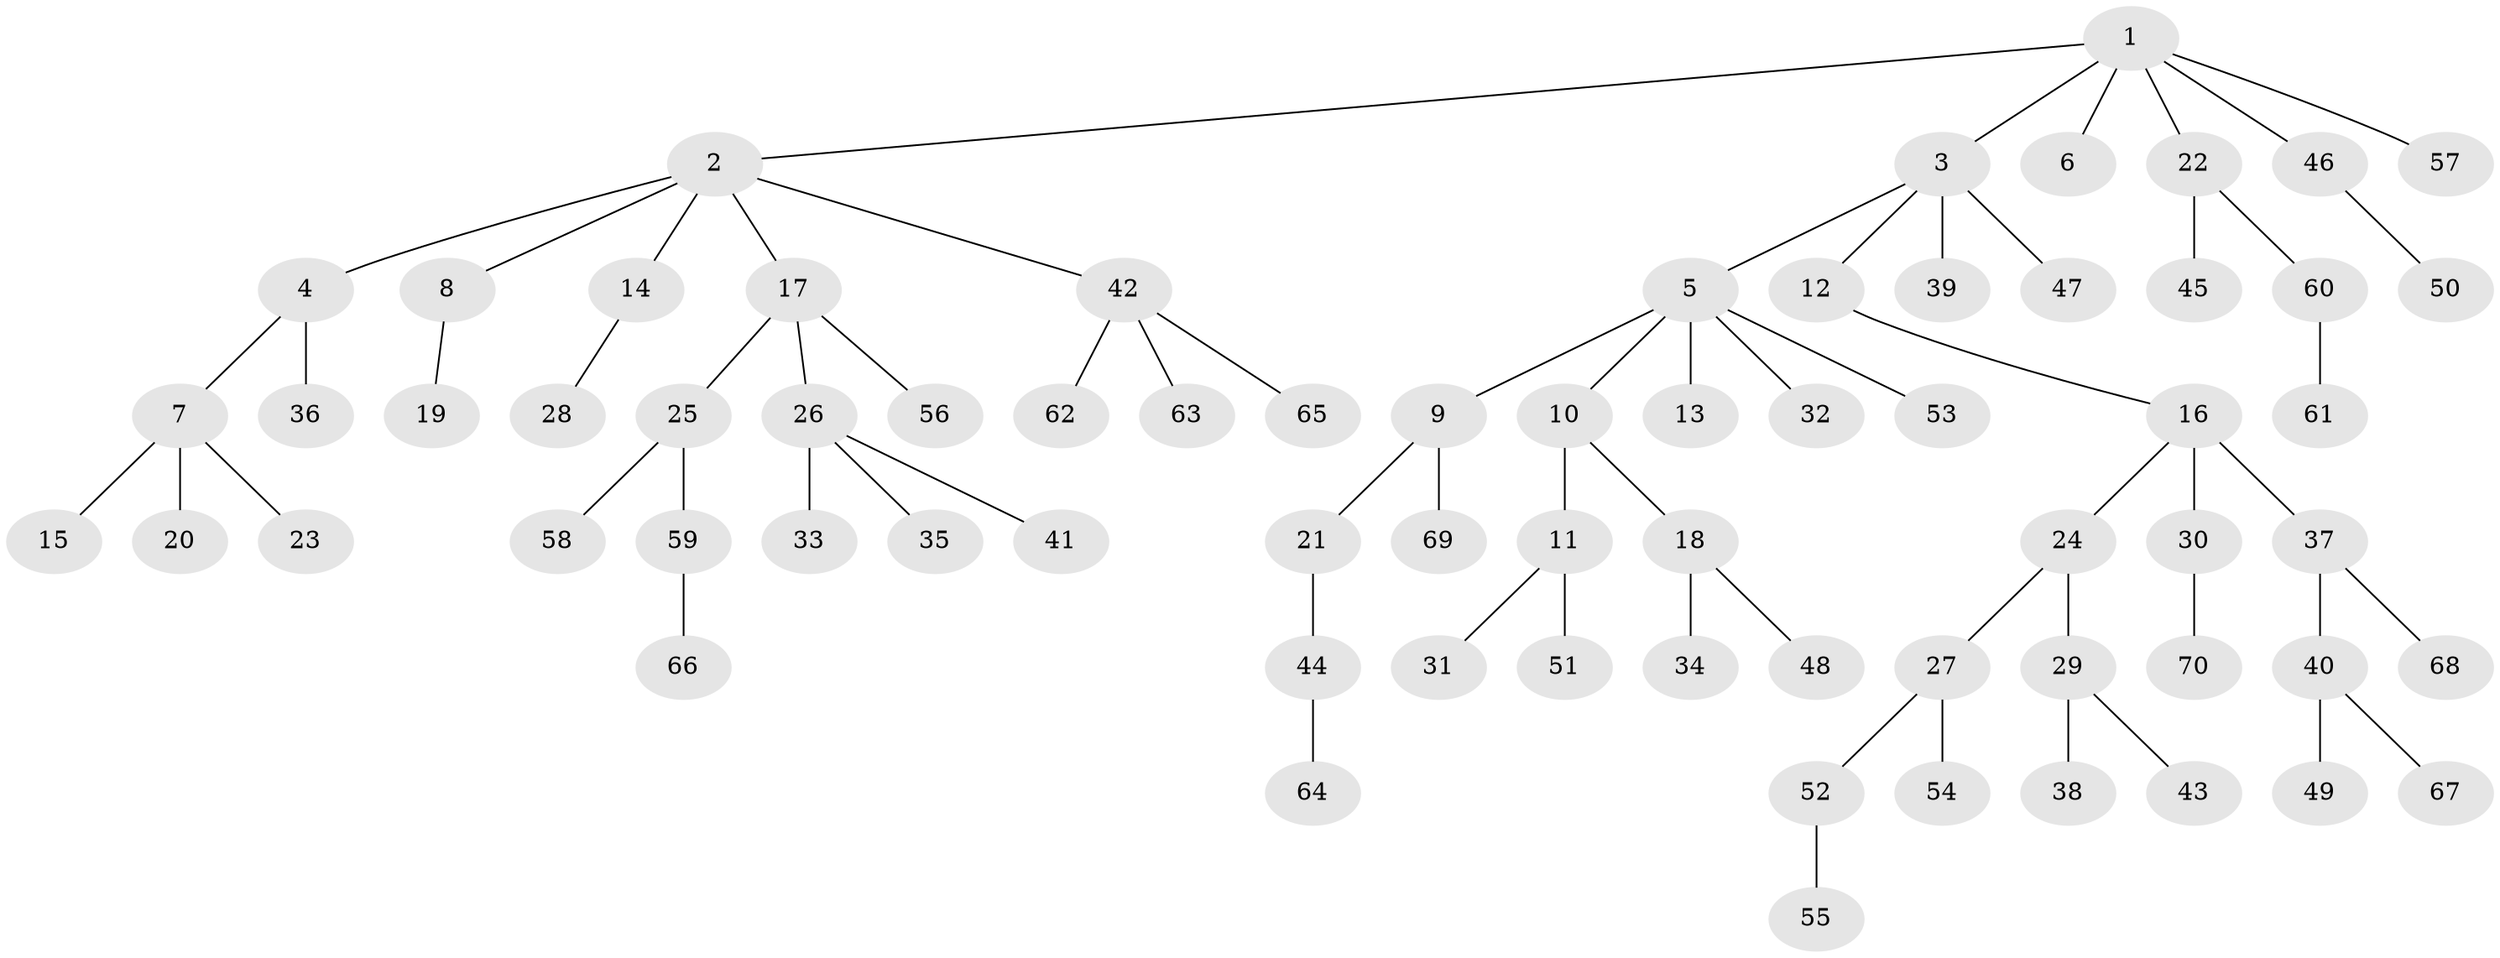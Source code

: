 // coarse degree distribution, {6: 0.02, 5: 0.04, 3: 0.1, 2: 0.26, 4: 0.08, 1: 0.5}
// Generated by graph-tools (version 1.1) at 2025/37/03/04/25 23:37:28]
// undirected, 70 vertices, 69 edges
graph export_dot {
  node [color=gray90,style=filled];
  1;
  2;
  3;
  4;
  5;
  6;
  7;
  8;
  9;
  10;
  11;
  12;
  13;
  14;
  15;
  16;
  17;
  18;
  19;
  20;
  21;
  22;
  23;
  24;
  25;
  26;
  27;
  28;
  29;
  30;
  31;
  32;
  33;
  34;
  35;
  36;
  37;
  38;
  39;
  40;
  41;
  42;
  43;
  44;
  45;
  46;
  47;
  48;
  49;
  50;
  51;
  52;
  53;
  54;
  55;
  56;
  57;
  58;
  59;
  60;
  61;
  62;
  63;
  64;
  65;
  66;
  67;
  68;
  69;
  70;
  1 -- 2;
  1 -- 3;
  1 -- 6;
  1 -- 22;
  1 -- 46;
  1 -- 57;
  2 -- 4;
  2 -- 8;
  2 -- 14;
  2 -- 17;
  2 -- 42;
  3 -- 5;
  3 -- 12;
  3 -- 39;
  3 -- 47;
  4 -- 7;
  4 -- 36;
  5 -- 9;
  5 -- 10;
  5 -- 13;
  5 -- 32;
  5 -- 53;
  7 -- 15;
  7 -- 20;
  7 -- 23;
  8 -- 19;
  9 -- 21;
  9 -- 69;
  10 -- 11;
  10 -- 18;
  11 -- 31;
  11 -- 51;
  12 -- 16;
  14 -- 28;
  16 -- 24;
  16 -- 30;
  16 -- 37;
  17 -- 25;
  17 -- 26;
  17 -- 56;
  18 -- 34;
  18 -- 48;
  21 -- 44;
  22 -- 45;
  22 -- 60;
  24 -- 27;
  24 -- 29;
  25 -- 58;
  25 -- 59;
  26 -- 33;
  26 -- 35;
  26 -- 41;
  27 -- 52;
  27 -- 54;
  29 -- 38;
  29 -- 43;
  30 -- 70;
  37 -- 40;
  37 -- 68;
  40 -- 49;
  40 -- 67;
  42 -- 62;
  42 -- 63;
  42 -- 65;
  44 -- 64;
  46 -- 50;
  52 -- 55;
  59 -- 66;
  60 -- 61;
}
